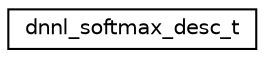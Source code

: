 digraph "Graphical Class Hierarchy"
{
 // LATEX_PDF_SIZE
  edge [fontname="Helvetica",fontsize="10",labelfontname="Helvetica",labelfontsize="10"];
  node [fontname="Helvetica",fontsize="10",shape=record];
  rankdir="LR";
  Node0 [label="dnnl_softmax_desc_t",height=0.2,width=0.4,color="black", fillcolor="white", style="filled",URL="$structdnnl__softmax__desc__t.html",tooltip="A descriptor of a Softmax operation."];
}
